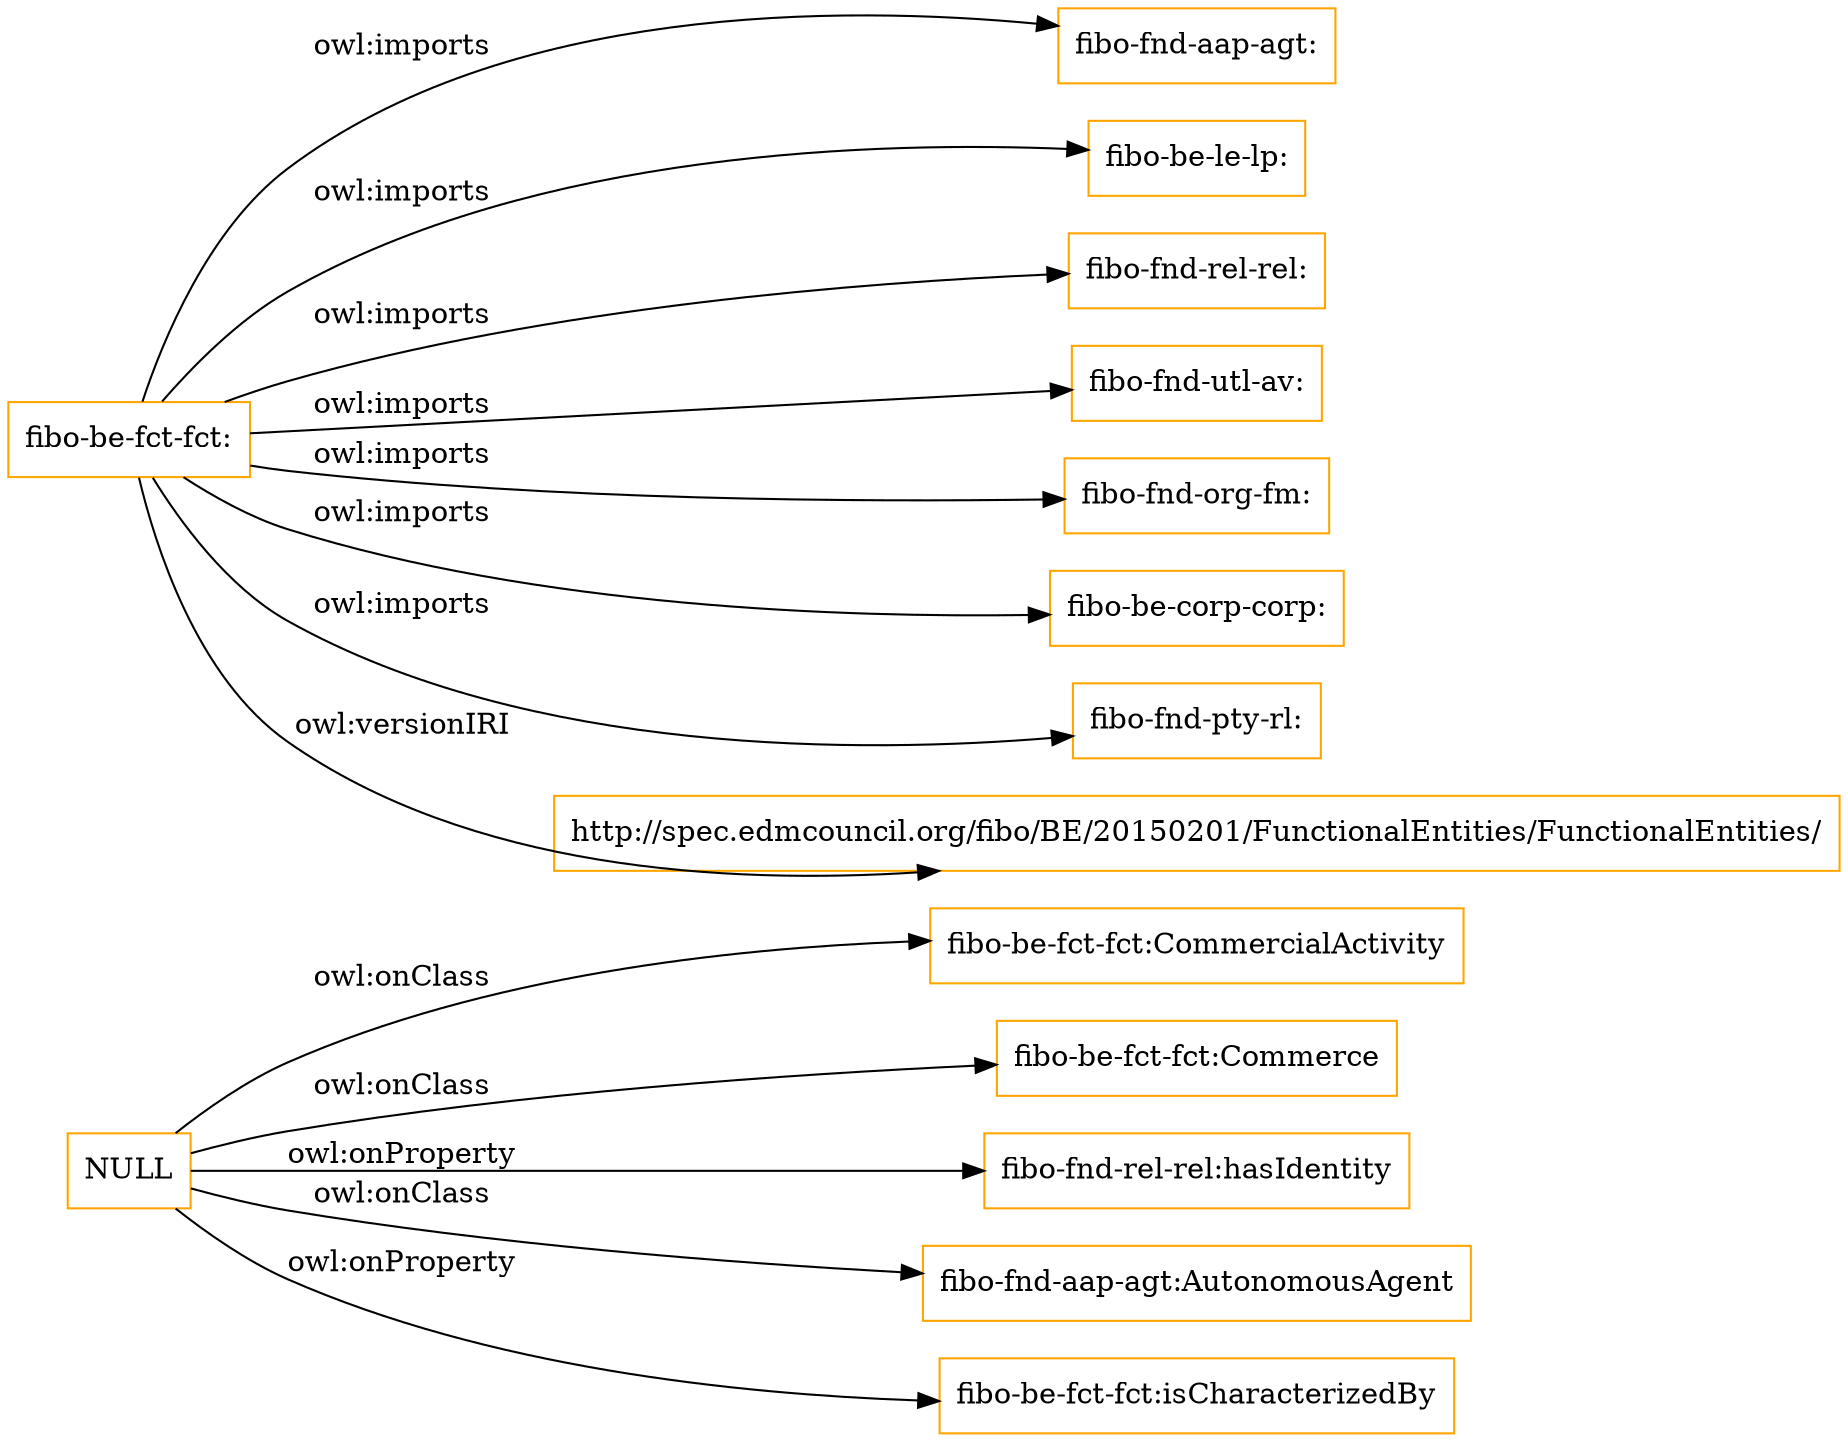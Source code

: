 digraph ar2dtool_diagram { 
rankdir=LR;
size="1501"
node [shape = rectangle, color="orange"]; "fibo-be-fct-fct:CommercialActivity" "fibo-be-fct-fct:Commerce" ; /*classes style*/
	"NULL" -> "fibo-fnd-rel-rel:hasIdentity" [ label = "owl:onProperty" ];
	"NULL" -> "fibo-fnd-aap-agt:AutonomousAgent" [ label = "owl:onClass" ];
	"NULL" -> "fibo-be-fct-fct:CommercialActivity" [ label = "owl:onClass" ];
	"NULL" -> "fibo-be-fct-fct:isCharacterizedBy" [ label = "owl:onProperty" ];
	"NULL" -> "fibo-be-fct-fct:Commerce" [ label = "owl:onClass" ];
	"fibo-be-fct-fct:" -> "fibo-fnd-aap-agt:" [ label = "owl:imports" ];
	"fibo-be-fct-fct:" -> "fibo-be-le-lp:" [ label = "owl:imports" ];
	"fibo-be-fct-fct:" -> "fibo-fnd-rel-rel:" [ label = "owl:imports" ];
	"fibo-be-fct-fct:" -> "fibo-fnd-utl-av:" [ label = "owl:imports" ];
	"fibo-be-fct-fct:" -> "fibo-fnd-org-fm:" [ label = "owl:imports" ];
	"fibo-be-fct-fct:" -> "fibo-be-corp-corp:" [ label = "owl:imports" ];
	"fibo-be-fct-fct:" -> "fibo-fnd-pty-rl:" [ label = "owl:imports" ];
	"fibo-be-fct-fct:" -> "http://spec.edmcouncil.org/fibo/BE/20150201/FunctionalEntities/FunctionalEntities/" [ label = "owl:versionIRI" ];

}
